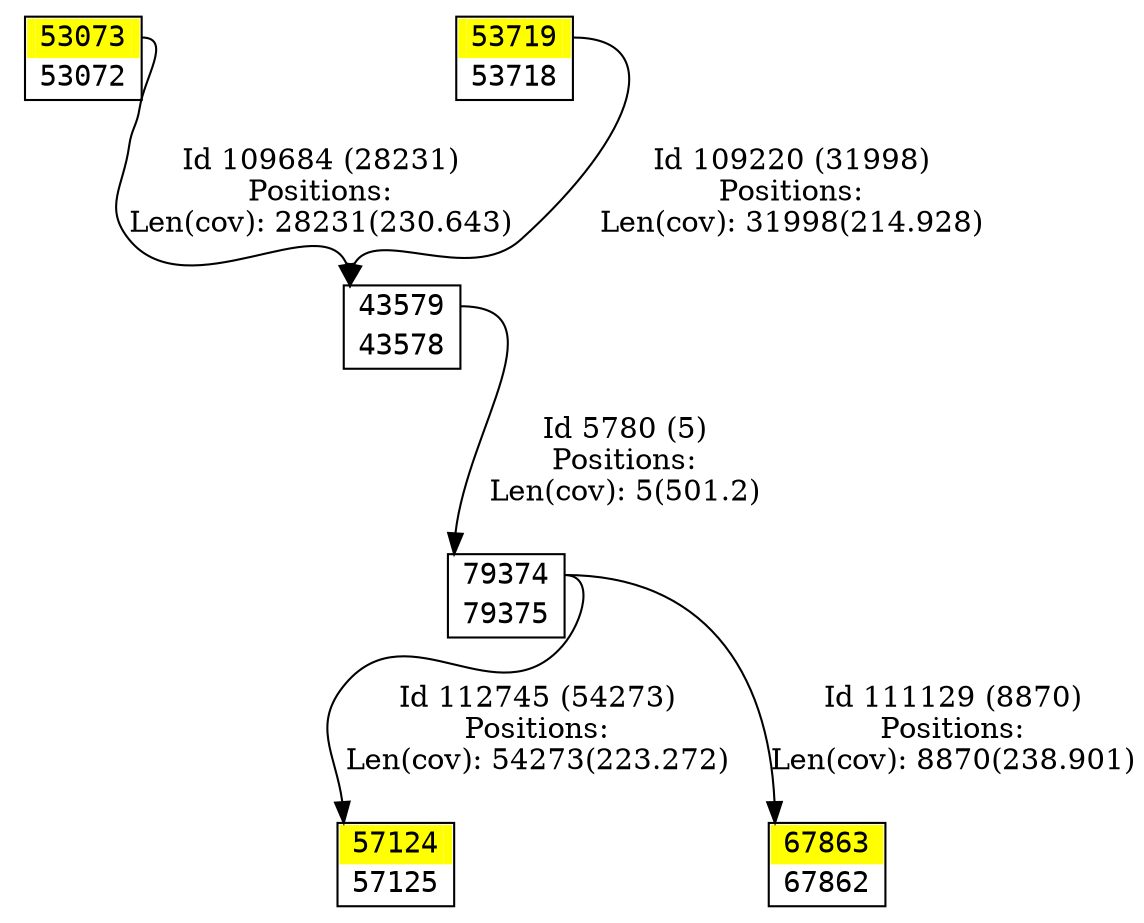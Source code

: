 digraph graph_picture {
node[fontname=<Courier> ,penwidth=<1.8> ,shape=<plaintext> ]
vertex_43578_43579[label=<<TABLE BORDER="1" CELLSPACING="0" >
<TR><TD BORDER="0" PORT = "port_43579_in" color="white" bgcolor="white" ></TD><TD BORDER="0" color="white" bgcolor="white" >43579</TD><TD BORDER="0" PORT = "port_43579_out" color="white" bgcolor="white" ></TD></TR>
<TR><TD BORDER="0" PORT = "port_43578_out" color="white" bgcolor="white" ></TD><TD BORDER="0" color="white" bgcolor="white" >43578</TD><TD BORDER="0" PORT = "port_43578_in" color="white" bgcolor="white" ></TD></TR>
</TABLE>> ,color=<black> ,URL=</vertex/43579.svg> ]
vertex_53072_53073[label=<<TABLE BORDER="1" CELLSPACING="0" >
<TR><TD BORDER="0" PORT = "port_53073_in" color="yellow" bgcolor="yellow" ></TD><TD BORDER="0" color="yellow" bgcolor="yellow" >53073</TD><TD BORDER="0" PORT = "port_53073_out" color="yellow" bgcolor="yellow" ></TD></TR>
<TR><TD BORDER="0" PORT = "port_53072_out" color="white" bgcolor="white" ></TD><TD BORDER="0" color="white" bgcolor="white" >53072</TD><TD BORDER="0" PORT = "port_53072_in" color="white" bgcolor="white" ></TD></TR>
</TABLE>> ,color=<black> ,URL=</vertex/53073.svg> ]
vertex_53718_53719[label=<<TABLE BORDER="1" CELLSPACING="0" >
<TR><TD BORDER="0" PORT = "port_53719_in" color="yellow" bgcolor="yellow" ></TD><TD BORDER="0" color="yellow" bgcolor="yellow" >53719</TD><TD BORDER="0" PORT = "port_53719_out" color="yellow" bgcolor="yellow" ></TD></TR>
<TR><TD BORDER="0" PORT = "port_53718_out" color="white" bgcolor="white" ></TD><TD BORDER="0" color="white" bgcolor="white" >53718</TD><TD BORDER="0" PORT = "port_53718_in" color="white" bgcolor="white" ></TD></TR>
</TABLE>> ,color=<black> ,URL=</vertex/53719.svg> ]
vertex_57124_57125[label=<<TABLE BORDER="1" CELLSPACING="0" >
<TR><TD BORDER="0" PORT = "port_57124_in" color="yellow" bgcolor="yellow" ></TD><TD BORDER="0" color="yellow" bgcolor="yellow" >57124</TD><TD BORDER="0" PORT = "port_57124_out" color="yellow" bgcolor="yellow" ></TD></TR>
<TR><TD BORDER="0" PORT = "port_57125_out" color="white" bgcolor="white" ></TD><TD BORDER="0" color="white" bgcolor="white" >57125</TD><TD BORDER="0" PORT = "port_57125_in" color="white" bgcolor="white" ></TD></TR>
</TABLE>> ,color=<black> ,URL=</vertex/57124.svg> ]
vertex_67862_67863[label=<<TABLE BORDER="1" CELLSPACING="0" >
<TR><TD BORDER="0" PORT = "port_67863_in" color="yellow" bgcolor="yellow" ></TD><TD BORDER="0" color="yellow" bgcolor="yellow" >67863</TD><TD BORDER="0" PORT = "port_67863_out" color="yellow" bgcolor="yellow" ></TD></TR>
<TR><TD BORDER="0" PORT = "port_67862_out" color="white" bgcolor="white" ></TD><TD BORDER="0" color="white" bgcolor="white" >67862</TD><TD BORDER="0" PORT = "port_67862_in" color="white" bgcolor="white" ></TD></TR>
</TABLE>> ,color=<black> ,URL=</vertex/67863.svg> ]
vertex_79374_79375[label=<<TABLE BORDER="1" CELLSPACING="0" >
<TR><TD BORDER="0" PORT = "port_79374_in" color="white" bgcolor="white" ></TD><TD BORDER="0" color="white" bgcolor="white" >79374</TD><TD BORDER="0" PORT = "port_79374_out" color="white" bgcolor="white" ></TD></TR>
<TR><TD BORDER="0" PORT = "port_79375_out" color="white" bgcolor="white" ></TD><TD BORDER="0" color="white" bgcolor="white" >79375</TD><TD BORDER="0" PORT = "port_79375_in" color="white" bgcolor="white" ></TD></TR>
</TABLE>> ,color=<black> ,URL=</vertex/79374.svg> ]
vertex_43578_43579:port_43579_out->vertex_79374_79375:port_79374_in[label="Id 5780 (5)\nPositions:\nLen(cov): 5(501.2)" ,color=<black> ]
vertex_53718_53719:port_53719_out->vertex_43578_43579:port_43579_in[label="Id 109220 (31998)\nPositions:\nLen(cov): 31998(214.928)" ,color=<black> ]
vertex_53072_53073:port_53073_out->vertex_43578_43579:port_43579_in[label="Id 109684 (28231)\nPositions:\nLen(cov): 28231(230.643)" ,color=<black> ]
vertex_79374_79375:port_79374_out->vertex_67862_67863:port_67863_in[label="Id 111129 (8870)\nPositions:\nLen(cov): 8870(238.901)" ,color=<black> ]
vertex_79374_79375:port_79374_out->vertex_57124_57125:port_57124_in[label="Id 112745 (54273)\nPositions:\nLen(cov): 54273(223.272)" ,color=<black> ]
}
